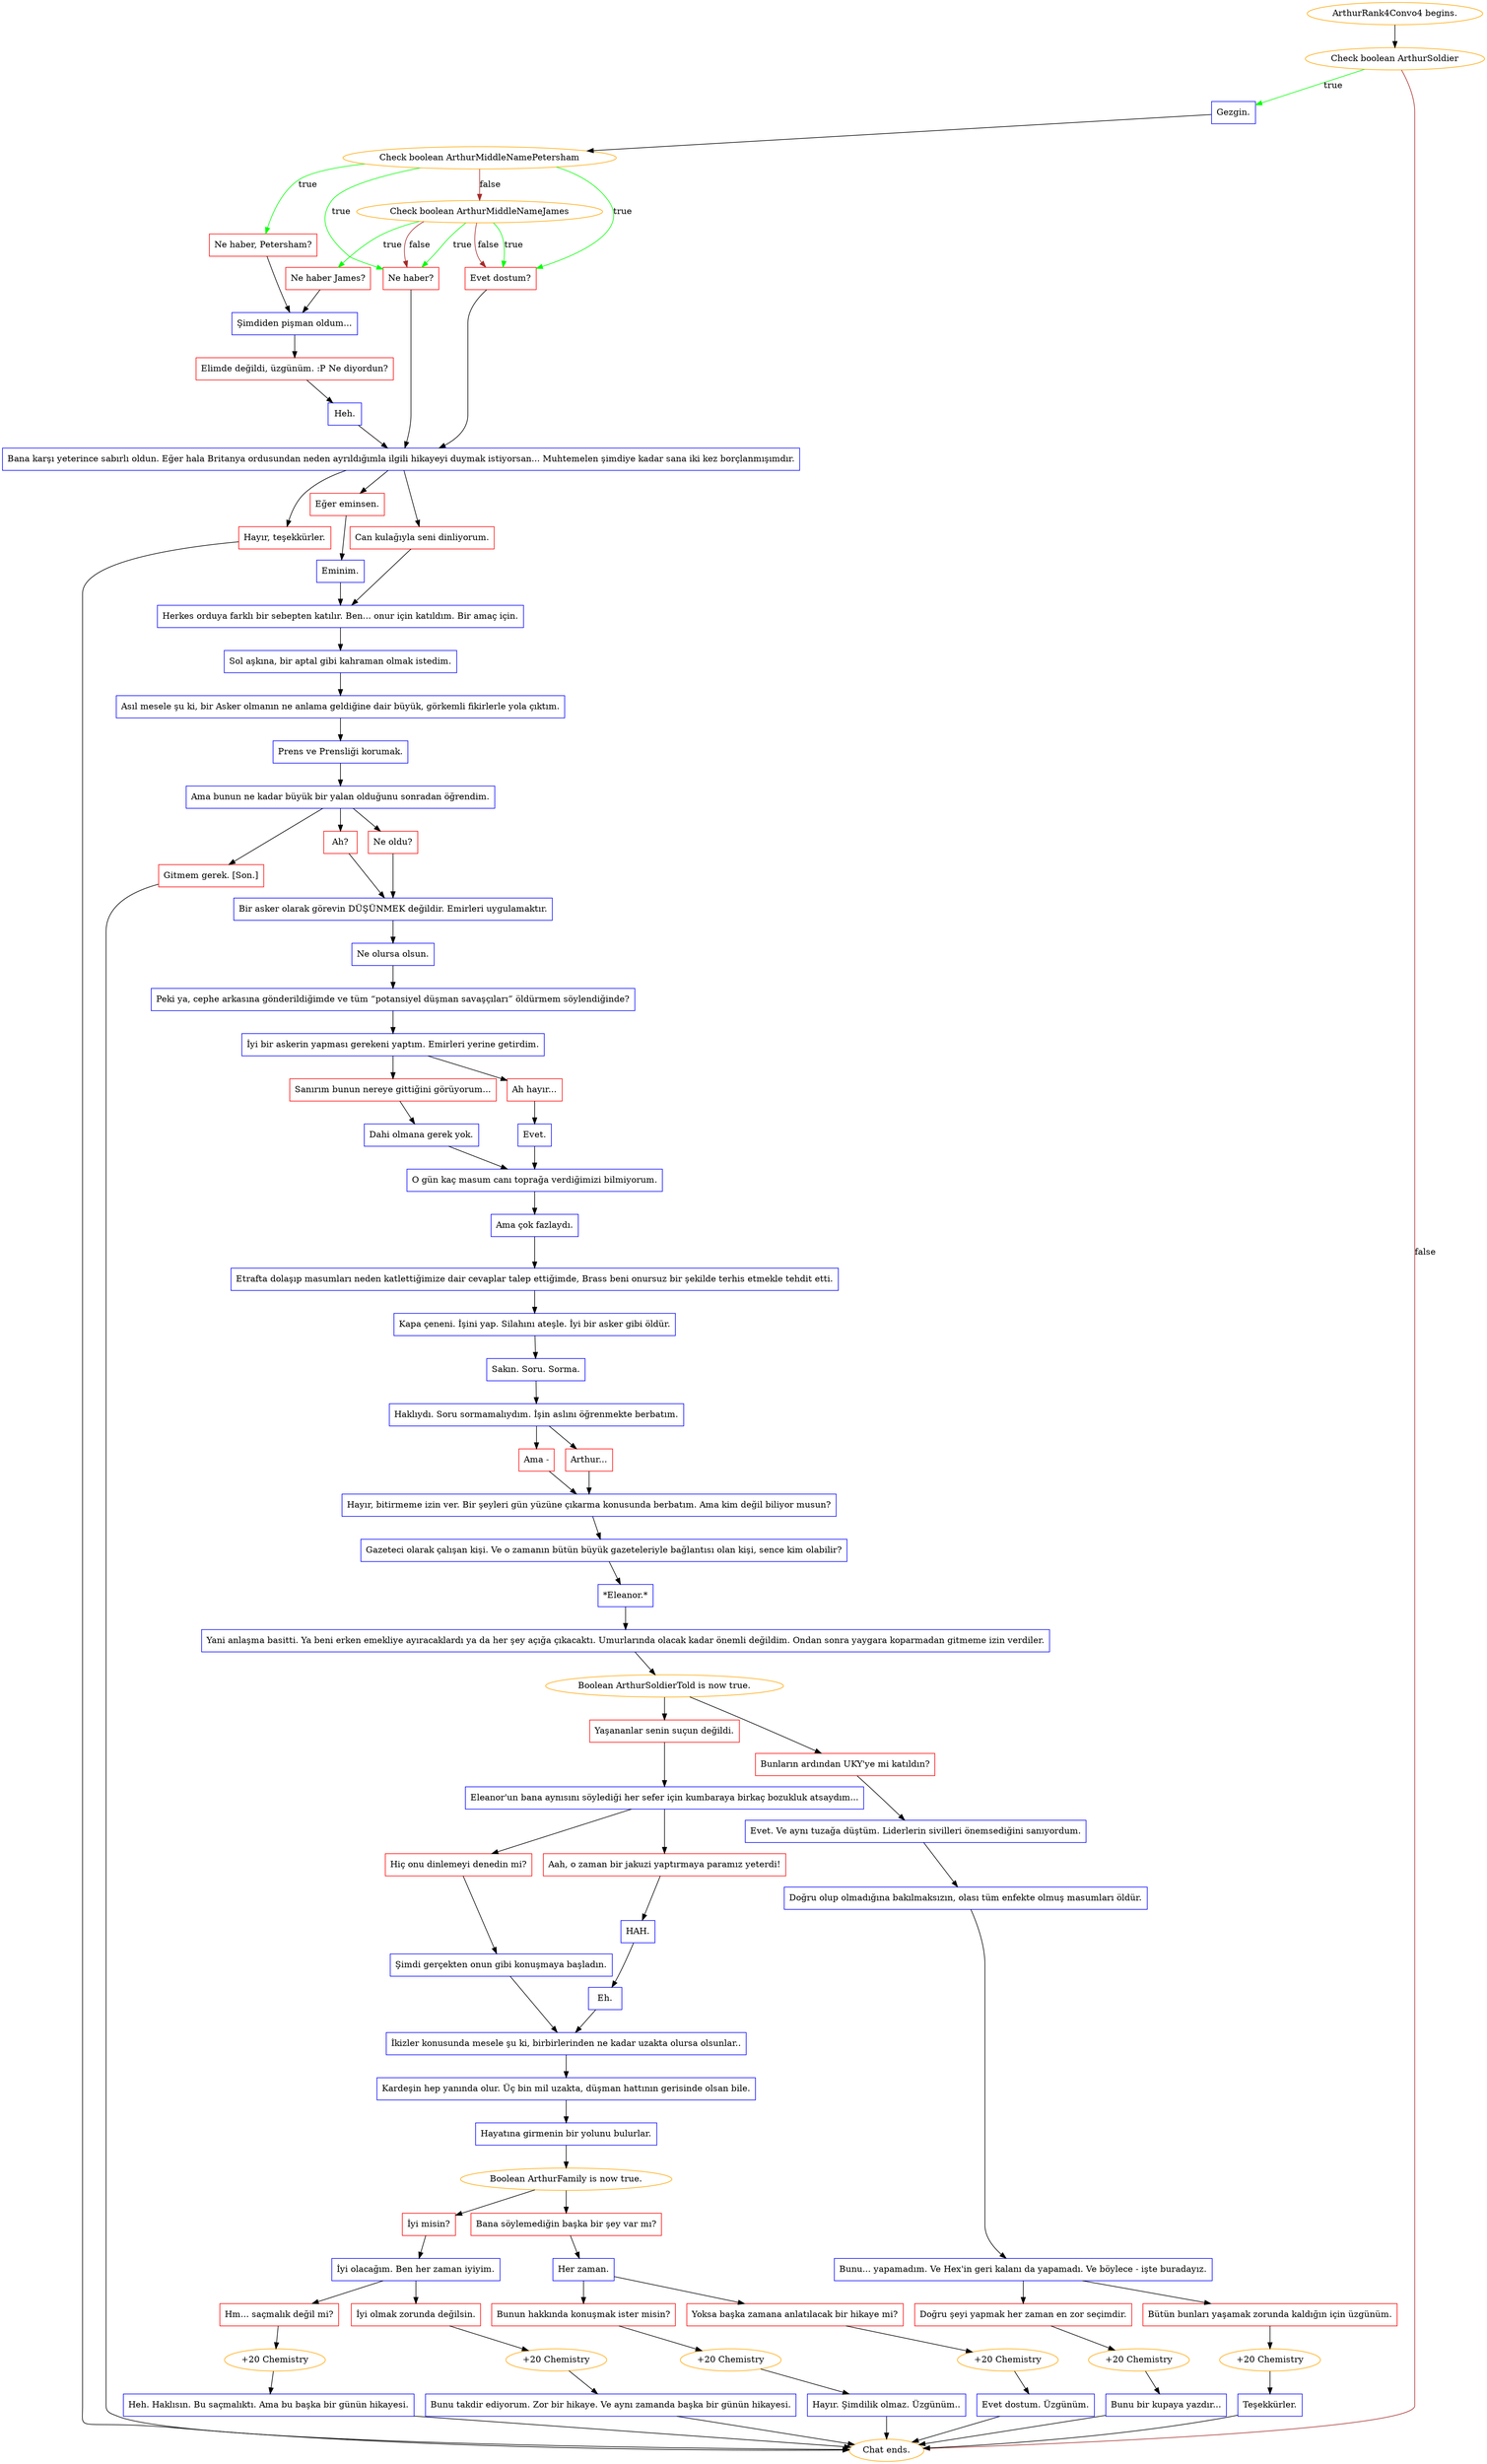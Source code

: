 digraph {
	"ArthurRank4Convo4 begins." [color=orange];
		"ArthurRank4Convo4 begins." -> j3486915833;
	j3486915833 [label="Check boolean ArthurSoldier",color=orange];
		j3486915833 -> j473067278 [label=true,color=green];
		j3486915833 -> "Chat ends." [label=false,color=brown];
	j473067278 [label="Gezgin.",shape=box,color=blue];
		j473067278 -> j2234640667;
	"Chat ends." [color=orange];
	j2234640667 [label="Check boolean ArthurMiddleNamePetersham",color=orange];
		j2234640667 -> j1209550437 [label=true,color=green];
		j2234640667 -> j2006697813 [label=true,color=green];
		j2234640667 -> j2681834022 [label=true,color=green];
		j2234640667 -> j4140166562 [label=false,color=brown];
	j1209550437 [label="Ne haber, Petersham?",shape=box,color=red];
		j1209550437 -> j3183223233;
	j2006697813 [label="Ne haber?",shape=box,color=red];
		j2006697813 -> j2296638923;
	j2681834022 [label="Evet dostum?",shape=box,color=red];
		j2681834022 -> j2296638923;
	j4140166562 [label="Check boolean ArthurMiddleNameJames",color=orange];
		j4140166562 -> j1121089809 [label=true,color=green];
		j4140166562 -> j2006697813 [label=true,color=green];
		j4140166562 -> j2681834022 [label=true,color=green];
		j4140166562 -> j2006697813 [label=false,color=brown];
		j4140166562 -> j2681834022 [label=false,color=brown];
	j3183223233 [label="Şimdiden pişman oldum...",shape=box,color=blue];
		j3183223233 -> j138193283;
	j2296638923 [label="Bana karşı yeterince sabırlı oldun. Eğer hala Britanya ordusundan neden ayrıldığımla ilgili hikayeyi duymak istiyorsan... Muhtemelen şimdiye kadar sana iki kez borçlanmışımdır.",shape=box,color=blue];
		j2296638923 -> j1500889735;
		j2296638923 -> j1711583163;
		j2296638923 -> j2320835156;
	j1121089809 [label="Ne haber James?",shape=box,color=red];
		j1121089809 -> j3183223233;
	j138193283 [label="Elimde değildi, üzgünüm. :P Ne diyordun?",shape=box,color=red];
		j138193283 -> j4281756606;
	j1500889735 [label="Eğer eminsen.",shape=box,color=red];
		j1500889735 -> j3865660845;
	j1711583163 [label="Can kulağıyla seni dinliyorum.",shape=box,color=red];
		j1711583163 -> j29863182;
	j2320835156 [label="Hayır, teşekkürler.",shape=box,color=red];
		j2320835156 -> "Chat ends.";
	j4281756606 [label="Heh.",shape=box,color=blue];
		j4281756606 -> j2296638923;
	j3865660845 [label="Eminim.",shape=box,color=blue];
		j3865660845 -> j29863182;
	j29863182 [label="Herkes orduya farklı bir sebepten katılır. Ben... onur için katıldım. Bir amaç için.",shape=box,color=blue];
		j29863182 -> j2134140709;
	j2134140709 [label="Sol aşkına, bir aptal gibi kahraman olmak istedim.",shape=box,color=blue];
		j2134140709 -> j2159795463;
	j2159795463 [label="Asıl mesele şu ki, bir Asker olmanın ne anlama geldiğine dair büyük, görkemli fikirlerle yola çıktım.",shape=box,color=blue];
		j2159795463 -> j3604619936;
	j3604619936 [label="Prens ve Prensliği korumak.",shape=box,color=blue];
		j3604619936 -> j1864041001;
	j1864041001 [label="Ama bunun ne kadar büyük bir yalan olduğunu sonradan öğrendim.",shape=box,color=blue];
		j1864041001 -> j3251048023;
		j1864041001 -> j3642495721;
		j1864041001 -> j1007159385;
	j3251048023 [label="Ne oldu?",shape=box,color=red];
		j3251048023 -> j58022385;
	j3642495721 [label="Ah?",shape=box,color=red];
		j3642495721 -> j58022385;
	j1007159385 [label="Gitmem gerek. [Son.]",shape=box,color=red];
		j1007159385 -> "Chat ends.";
	j58022385 [label="Bir asker olarak görevin DÜŞÜNMEK değildir. Emirleri uygulamaktır.",shape=box,color=blue];
		j58022385 -> j739465969;
	j739465969 [label="Ne olursa olsun.",shape=box,color=blue];
		j739465969 -> j366363879;
	j366363879 [label="Peki ya, cephe arkasına gönderildiğimde ve tüm “potansiyel düşman savaşçıları” öldürmem söylendiğinde?",shape=box,color=blue];
		j366363879 -> j3633708797;
	j3633708797 [label="İyi bir askerin yapması gerekeni yaptım. Emirleri yerine getirdim.",shape=box,color=blue];
		j3633708797 -> j2436762994;
		j3633708797 -> j1620289095;
	j2436762994 [label="Sanırım bunun nereye gittiğini görüyorum...",shape=box,color=red];
		j2436762994 -> j2268206337;
	j1620289095 [label="Ah hayır...",shape=box,color=red];
		j1620289095 -> j3169213146;
	j2268206337 [label="Dahi olmana gerek yok.",shape=box,color=blue];
		j2268206337 -> j1349782137;
	j3169213146 [label="Evet.",shape=box,color=blue];
		j3169213146 -> j1349782137;
	j1349782137 [label="O gün kaç masum canı toprağa verdiğimizi bilmiyorum.",shape=box,color=blue];
		j1349782137 -> j2030372886;
	j2030372886 [label="Ama çok fazlaydı.",shape=box,color=blue];
		j2030372886 -> j1182373988;
	j1182373988 [label="Etrafta dolaşıp masumları neden katlettiğimize dair cevaplar talep ettiğimde, Brass beni onursuz bir şekilde terhis etmekle tehdit etti.",shape=box,color=blue];
		j1182373988 -> j1051186999;
	j1051186999 [label="Kapa çeneni. İşini yap. Silahını ateşle. İyi bir asker gibi öldür.",shape=box,color=blue];
		j1051186999 -> j3552320245;
	j3552320245 [label="Sakın. Soru. Sorma.",shape=box,color=blue];
		j3552320245 -> j559271176;
	j559271176 [label="Haklıydı. Soru sormamalıydım. İşin aslını öğrenmekte berbatım.",shape=box,color=blue];
		j559271176 -> j1650013109;
		j559271176 -> j2313582817;
	j1650013109 [label="Ama -",shape=box,color=red];
		j1650013109 -> j2687994261;
	j2313582817 [label="Arthur...",shape=box,color=red];
		j2313582817 -> j2687994261;
	j2687994261 [label="Hayır, bitirmeme izin ver. Bir şeyleri gün yüzüne çıkarma konusunda berbatım. Ama kim değil biliyor musun?",shape=box,color=blue];
		j2687994261 -> j634720321;
	j634720321 [label="Gazeteci olarak çalışan kişi. Ve o zamanın bütün büyük gazeteleriyle bağlantısı olan kişi, sence kim olabilir?",shape=box,color=blue];
		j634720321 -> j2103337056;
	j2103337056 [label="*Eleanor.*",shape=box,color=blue];
		j2103337056 -> j1114028220;
	j1114028220 [label="Yani anlaşma basitti. Ya beni erken emekliye ayıracaklardı ya da her şey açığa çıkacaktı. Umurlarında olacak kadar önemli değildim. Ondan sonra yaygara koparmadan gitmeme izin verdiler.",shape=box,color=blue];
		j1114028220 -> j3242729363;
	j3242729363 [label="Boolean ArthurSoldierTold is now true.",color=orange];
		j3242729363 -> j1412703208;
		j3242729363 -> j423372397;
	j1412703208 [label="Bunların ardından UKY'ye mi katıldın?",shape=box,color=red];
		j1412703208 -> j3145097496;
	j423372397 [label="Yaşananlar senin suçun değildi.",shape=box,color=red];
		j423372397 -> j3249782941;
	j3145097496 [label="Evet. Ve aynı tuzağa düştüm. Liderlerin sivilleri önemsediğini sanıyordum.",shape=box,color=blue];
		j3145097496 -> j1937654051;
	j3249782941 [label="Eleanor'un bana aynısını söylediği her sefer için kumbaraya birkaç bozukluk atsaydım...",shape=box,color=blue];
		j3249782941 -> j722797929;
		j3249782941 -> j2311689898;
	j1937654051 [label="Doğru olup olmadığına bakılmaksızın, olası tüm enfekte olmuş masumları öldür.",shape=box,color=blue];
		j1937654051 -> j4223624247;
	j722797929 [label="Hiç onu dinlemeyi denedin mi?",shape=box,color=red];
		j722797929 -> j4253421638;
	j2311689898 [label="Aah, o zaman bir jakuzi yaptırmaya paramız yeterdi!",shape=box,color=red];
		j2311689898 -> j1172799164;
	j4223624247 [label="Bunu... yapamadım. Ve Hex'in geri kalanı da yapamadı. Ve böylece - işte buradayız.",shape=box,color=blue];
		j4223624247 -> j1252407407;
		j4223624247 -> j1706819931;
	j4253421638 [label="Şimdi gerçekten onun gibi konuşmaya başladın.",shape=box,color=blue];
		j4253421638 -> j3432910072;
	j1172799164 [label="HAH.",shape=box,color=blue];
		j1172799164 -> j2013846725;
	j1252407407 [label="Bütün bunları yaşamak zorunda kaldığın için üzgünüm.",shape=box,color=red];
		j1252407407 -> j358447982;
	j1706819931 [label="Doğru şeyi yapmak her zaman en zor seçimdir.",shape=box,color=red];
		j1706819931 -> j2361079266;
	j3432910072 [label="İkizler konusunda mesele şu ki, birbirlerinden ne kadar uzakta olursa olsunlar..",shape=box,color=blue];
		j3432910072 -> j4206321253;
	j2013846725 [label="Eh.",shape=box,color=blue];
		j2013846725 -> j3432910072;
	j358447982 [label="+20 Chemistry",color=orange];
		j358447982 -> j1164651331;
	j2361079266 [label="+20 Chemistry",color=orange];
		j2361079266 -> j881895745;
	j4206321253 [label="Kardeşin hep yanında olur. Üç bin mil uzakta, düşman hattının gerisinde olsan bile.",shape=box,color=blue];
		j4206321253 -> j3937359666;
	j1164651331 [label="Teşekkürler.",shape=box,color=blue];
		j1164651331 -> "Chat ends.";
	j881895745 [label="Bunu bir kupaya yazdır...",shape=box,color=blue];
		j881895745 -> "Chat ends.";
	j3937359666 [label="Hayatına girmenin bir yolunu bulurlar.",shape=box,color=blue];
		j3937359666 -> j2648429443;
	j2648429443 [label="Boolean ArthurFamily is now true.",color=orange];
		j2648429443 -> j2274845498;
		j2648429443 -> j3094446020;
	j2274845498 [label="İyi misin?",shape=box,color=red];
		j2274845498 -> j4064428979;
	j3094446020 [label="Bana söylemediğin başka bir şey var mı?",shape=box,color=red];
		j3094446020 -> j562915846;
	j4064428979 [label="İyi olacağım. Ben her zaman iyiyim.",shape=box,color=blue];
		j4064428979 -> j1864241653;
		j4064428979 -> j1655945729;
	j562915846 [label="Her zaman.",shape=box,color=blue];
		j562915846 -> j726351797;
		j562915846 -> j2321536004;
	j1864241653 [label="İyi olmak zorunda değilsin.",shape=box,color=red];
		j1864241653 -> j158226216;
	j1655945729 [label="Hm... saçmalık değil mi?",shape=box,color=red];
		j1655945729 -> j3297236764;
	j726351797 [label="Yoksa başka zamana anlatılacak bir hikaye mi?",shape=box,color=red];
		j726351797 -> j2186415550;
	j2321536004 [label="Bunun hakkında konuşmak ister misin?",shape=box,color=red];
		j2321536004 -> j2506930757;
	j158226216 [label="+20 Chemistry",color=orange];
		j158226216 -> j2381426746;
	j3297236764 [label="+20 Chemistry",color=orange];
		j3297236764 -> j704226441;
	j2186415550 [label="+20 Chemistry",color=orange];
		j2186415550 -> j3761072153;
	j2506930757 [label="+20 Chemistry",color=orange];
		j2506930757 -> j1706904940;
	j2381426746 [label="Bunu takdir ediyorum. Zor bir hikaye. Ve aynı zamanda başka bir günün hikayesi.",shape=box,color=blue];
		j2381426746 -> "Chat ends.";
	j704226441 [label="Heh. Haklısın. Bu saçmalıktı. Ama bu başka bir günün hikayesi.",shape=box,color=blue];
		j704226441 -> "Chat ends.";
	j3761072153 [label="Evet dostum. Üzgünüm.",shape=box,color=blue];
		j3761072153 -> "Chat ends.";
	j1706904940 [label="Hayır. Şimdilik olmaz. Üzgünüm..",shape=box,color=blue];
		j1706904940 -> "Chat ends.";
}